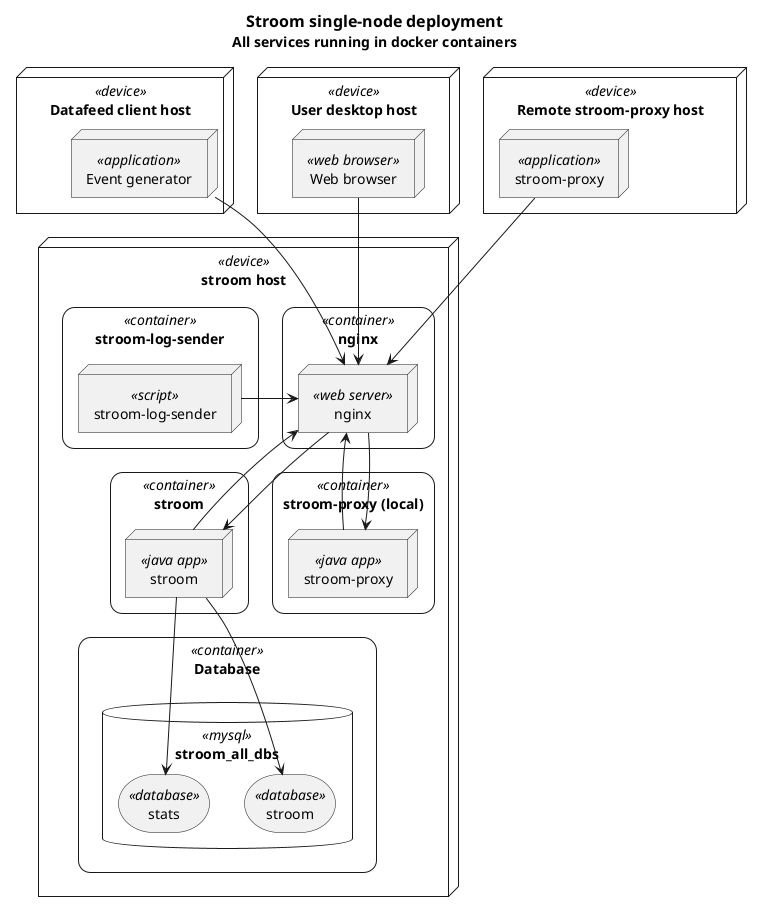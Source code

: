 @startuml

title
    ==Stroom single-node deployment
    All services running in docker containers
end title

' define a style for the containers
skinparam rectangle {
	roundCorner<<container>> 25
}

' Client hosts
node "Datafeed client host" as dataload_client_host <<device>> {
    node "Event generator" as dataload_client_app <<application>>
}

node "User desktop host" as ui_client_host <<device>> {
    node "Web browser" as ui_client_browser <<web browser>>
}

node "Remote stroom-proxy host" as remote_proxy_host <<device>> {
    node "stroom-proxy" as remote_proxy <<application>>
}


' Single stroom node
node "stroom host" as stroom_host <<device>> {
    rectangle "nginx" as nginx_container <<container>>{
        node "nginx" as nginx <<web server>>
    }

    rectangle "stroom" as stroom_container <<container>>{
        node "stroom" as stroom_dropwiz <<java app>>
    }

    rectangle "stroom-proxy (local)" as stroom_proxy_container <<container>>{
        node "stroom-proxy" as stroom_proxy_dropwiz <<java app>>
    }

    rectangle "stroom-log-sender" as stroom_log_sender <<container>>{
        node "stroom-log-sender" as stroom_log_sender_script <<script>>
    }

    rectangle "Database" as database_container <<container>>{
        database stroom_all_dbs <<mysql>> {
            storage "stroom" as stroom_db <<database>>
            storage "stats" as stroom_stats_db <<database>>
        }
    }

    'DB connections
    stroom_dropwiz --> stroom_db
    stroom_dropwiz --> stroom_stats_db

    ' API calls
    stroom_dropwiz --> nginx
    stroom_proxy_dropwiz --> nginx
    stroom_log_sender_script -left-> nginx

    'Reverse proxy connections
    nginx --> stroom_dropwiz
    nginx --> stroom_proxy_dropwiz
}

'Client connections
ui_client_browser --> nginx
dataload_client_app --> nginx
remote_proxy --> nginx

@enduml

